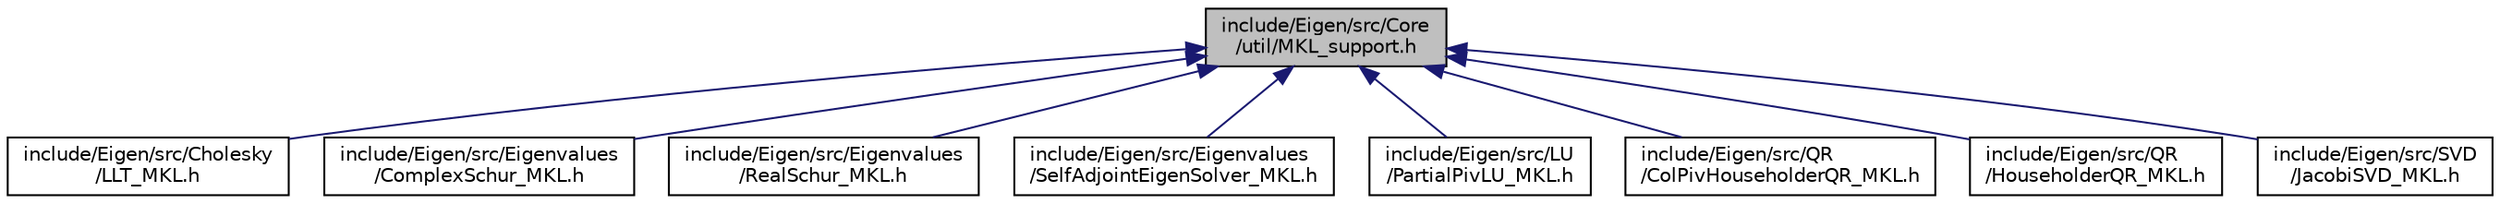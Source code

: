 digraph "include/Eigen/src/Core/util/MKL_support.h"
{
  edge [fontname="Helvetica",fontsize="10",labelfontname="Helvetica",labelfontsize="10"];
  node [fontname="Helvetica",fontsize="10",shape=record];
  Node1 [label="include/Eigen/src/Core\l/util/MKL_support.h",height=0.2,width=0.4,color="black", fillcolor="grey75", style="filled" fontcolor="black"];
  Node1 -> Node2 [dir="back",color="midnightblue",fontsize="10",style="solid",fontname="Helvetica"];
  Node2 [label="include/Eigen/src/Cholesky\l/LLT_MKL.h",height=0.2,width=0.4,color="black", fillcolor="white", style="filled",URL="$LLT__MKL_8h.html"];
  Node1 -> Node3 [dir="back",color="midnightblue",fontsize="10",style="solid",fontname="Helvetica"];
  Node3 [label="include/Eigen/src/Eigenvalues\l/ComplexSchur_MKL.h",height=0.2,width=0.4,color="black", fillcolor="white", style="filled",URL="$ComplexSchur__MKL_8h.html"];
  Node1 -> Node4 [dir="back",color="midnightblue",fontsize="10",style="solid",fontname="Helvetica"];
  Node4 [label="include/Eigen/src/Eigenvalues\l/RealSchur_MKL.h",height=0.2,width=0.4,color="black", fillcolor="white", style="filled",URL="$RealSchur__MKL_8h.html"];
  Node1 -> Node5 [dir="back",color="midnightblue",fontsize="10",style="solid",fontname="Helvetica"];
  Node5 [label="include/Eigen/src/Eigenvalues\l/SelfAdjointEigenSolver_MKL.h",height=0.2,width=0.4,color="black", fillcolor="white", style="filled",URL="$SelfAdjointEigenSolver__MKL_8h.html"];
  Node1 -> Node6 [dir="back",color="midnightblue",fontsize="10",style="solid",fontname="Helvetica"];
  Node6 [label="include/Eigen/src/LU\l/PartialPivLU_MKL.h",height=0.2,width=0.4,color="black", fillcolor="white", style="filled",URL="$PartialPivLU__MKL_8h.html"];
  Node1 -> Node7 [dir="back",color="midnightblue",fontsize="10",style="solid",fontname="Helvetica"];
  Node7 [label="include/Eigen/src/QR\l/ColPivHouseholderQR_MKL.h",height=0.2,width=0.4,color="black", fillcolor="white", style="filled",URL="$ColPivHouseholderQR__MKL_8h.html"];
  Node1 -> Node8 [dir="back",color="midnightblue",fontsize="10",style="solid",fontname="Helvetica"];
  Node8 [label="include/Eigen/src/QR\l/HouseholderQR_MKL.h",height=0.2,width=0.4,color="black", fillcolor="white", style="filled",URL="$HouseholderQR__MKL_8h.html"];
  Node1 -> Node9 [dir="back",color="midnightblue",fontsize="10",style="solid",fontname="Helvetica"];
  Node9 [label="include/Eigen/src/SVD\l/JacobiSVD_MKL.h",height=0.2,width=0.4,color="black", fillcolor="white", style="filled",URL="$JacobiSVD__MKL_8h.html"];
}
